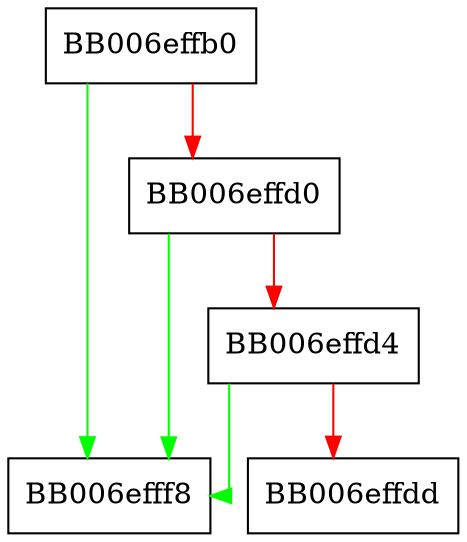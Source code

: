digraph mac_digest_sign_final {
  node [shape="box"];
  graph [splines=ortho];
  BB006effb0 -> BB006efff8 [color="green"];
  BB006effb0 -> BB006effd0 [color="red"];
  BB006effd0 -> BB006efff8 [color="green"];
  BB006effd0 -> BB006effd4 [color="red"];
  BB006effd4 -> BB006efff8 [color="green"];
  BB006effd4 -> BB006effdd [color="red"];
}